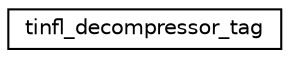 digraph "Graphical Class Hierarchy"
{
 // LATEX_PDF_SIZE
  edge [fontname="Helvetica",fontsize="10",labelfontname="Helvetica",labelfontsize="10"];
  node [fontname="Helvetica",fontsize="10",shape=record];
  rankdir="LR";
  Node0 [label="tinfl_decompressor_tag",height=0.2,width=0.4,color="black", fillcolor="white", style="filled",URL="$d7/d4b/structtinfl__decompressor__tag.html",tooltip=" "];
}
